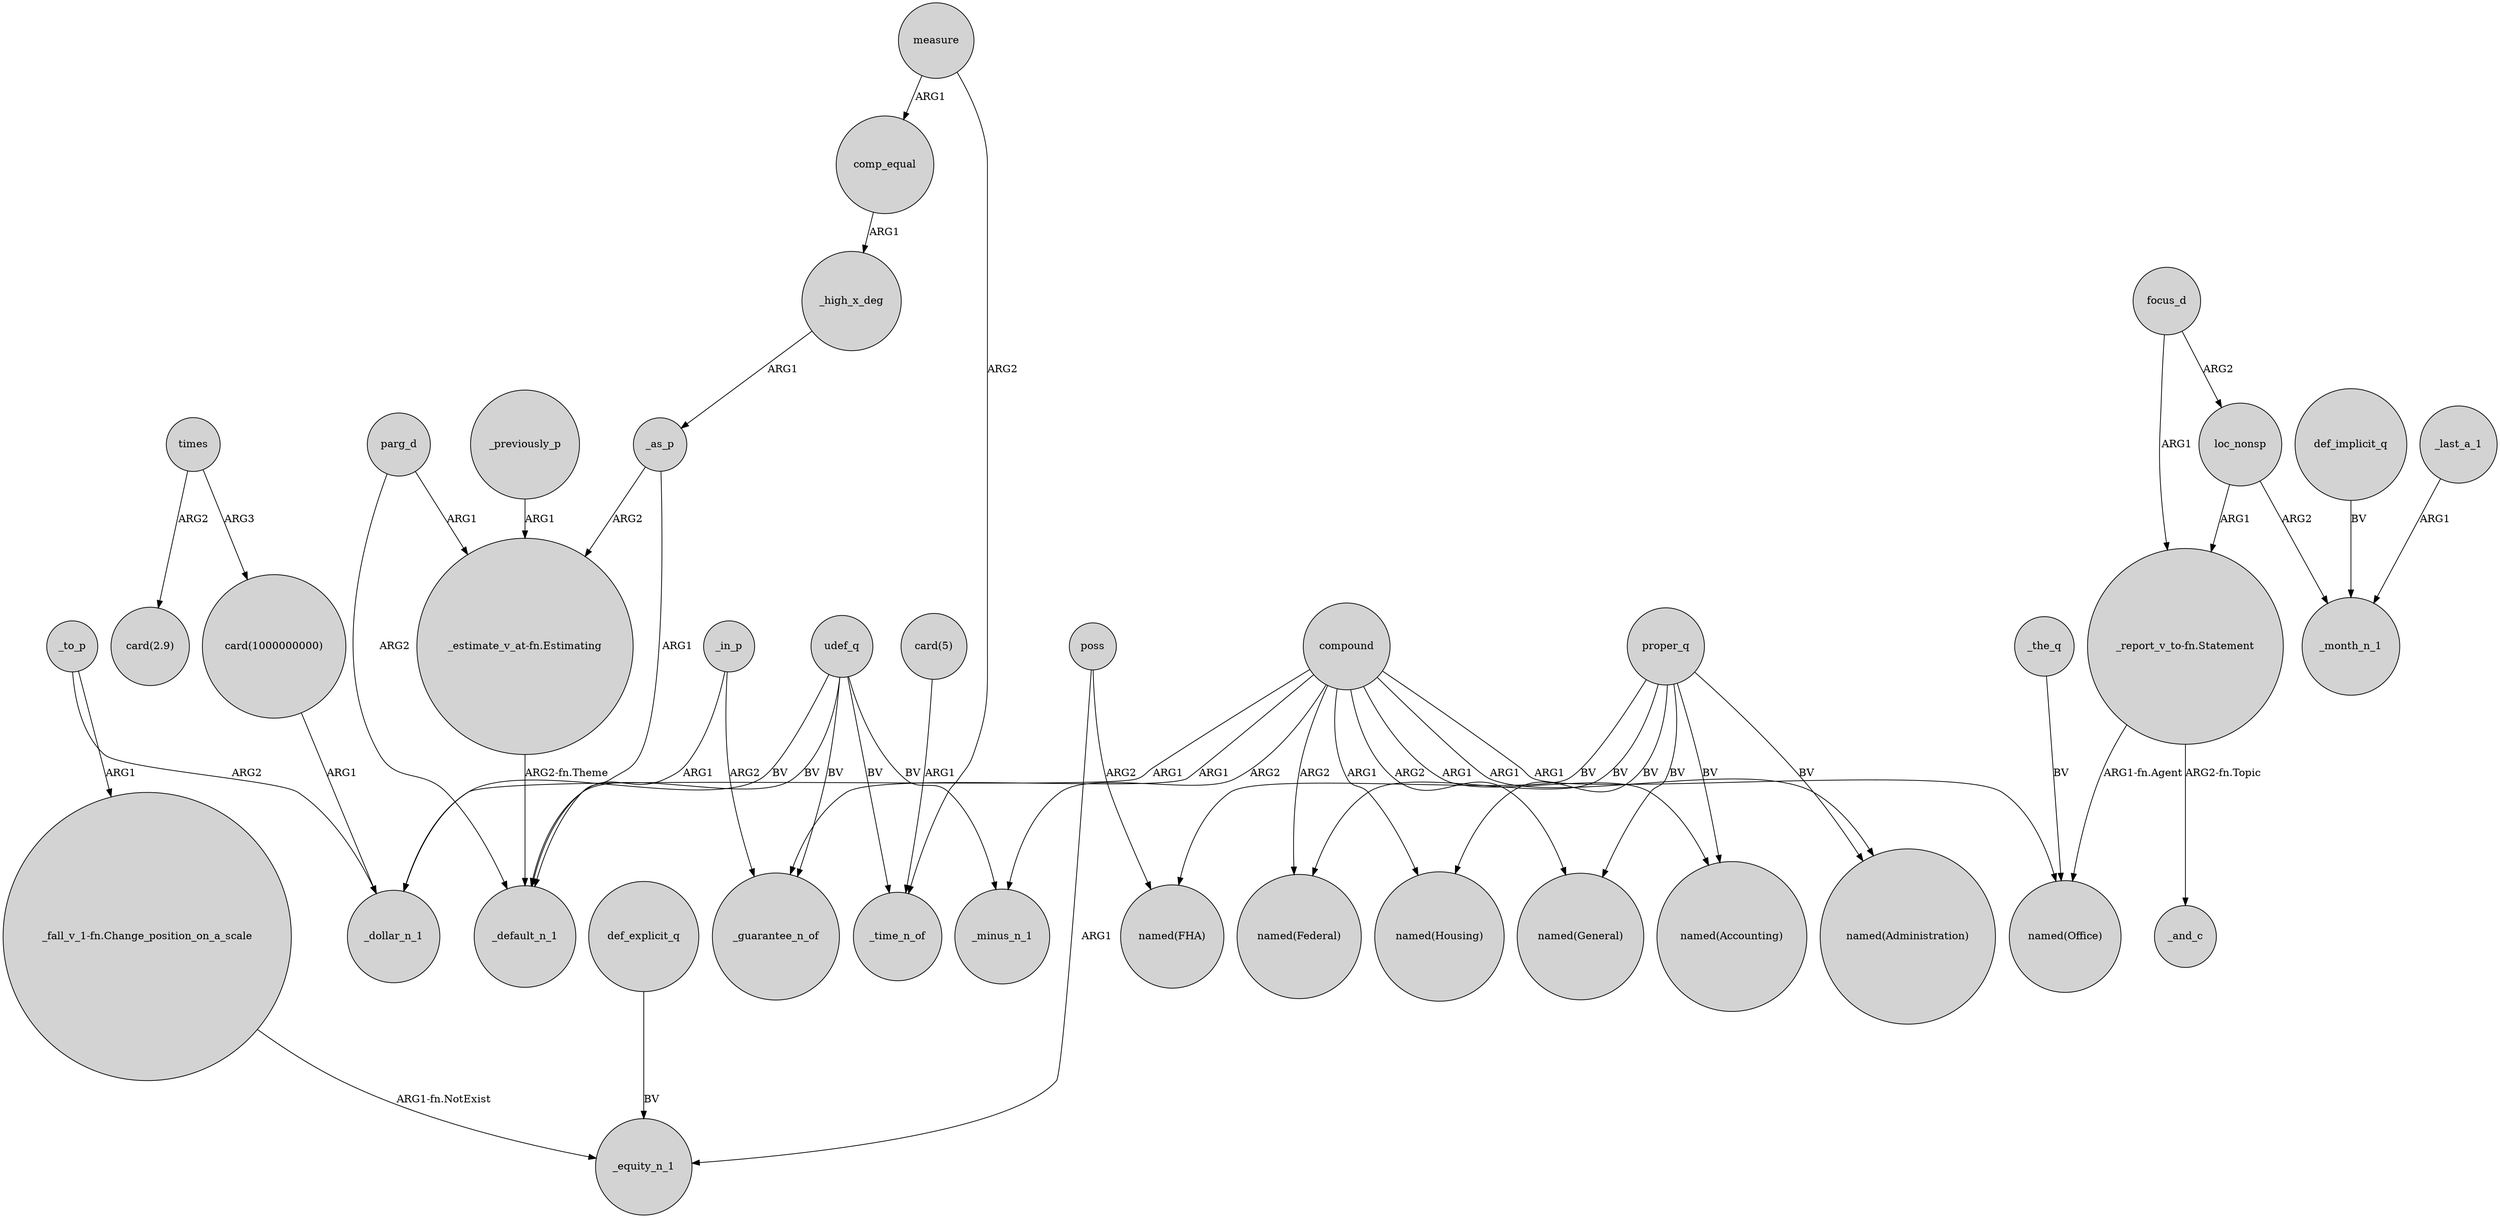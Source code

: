 digraph {
	node [shape=circle style=filled]
	proper_q -> "named(Accounting)" [label=BV]
	_in_p -> _default_n_1 [label=ARG1]
	focus_d -> loc_nonsp [label=ARG2]
	poss -> _equity_n_1 [label=ARG1]
	def_implicit_q -> _month_n_1 [label=BV]
	focus_d -> "_report_v_to-fn.Statement" [label=ARG1]
	poss -> "named(FHA)" [label=ARG2]
	_to_p -> _dollar_n_1 [label=ARG2]
	times -> "card(2.9)" [label=ARG2]
	proper_q -> "named(Housing)" [label=BV]
	_as_p -> "_estimate_v_at-fn.Estimating" [label=ARG2]
	"_report_v_to-fn.Statement" -> "named(Office)" [label="ARG1-fn.Agent"]
	compound -> "named(Office)" [label=ARG1]
	_previously_p -> "_estimate_v_at-fn.Estimating" [label=ARG1]
	proper_q -> "named(General)" [label=BV]
	udef_q -> _guarantee_n_of [label=BV]
	udef_q -> _default_n_1 [label=BV]
	loc_nonsp -> "_report_v_to-fn.Statement" [label=ARG1]
	compound -> "named(General)" [label=ARG2]
	proper_q -> "named(Administration)" [label=BV]
	def_explicit_q -> _equity_n_1 [label=BV]
	_as_p -> _default_n_1 [label=ARG1]
	compound -> "named(Administration)" [label=ARG1]
	compound -> _dollar_n_1 [label=ARG1]
	times -> "card(1000000000)" [label=ARG3]
	"_fall_v_1-fn.Change_position_on_a_scale" -> _equity_n_1 [label="ARG1-fn.NotExist"]
	_the_q -> "named(Office)" [label=BV]
	compound -> "named(Accounting)" [label=ARG1]
	udef_q -> _time_n_of [label=BV]
	"_estimate_v_at-fn.Estimating" -> _default_n_1 [label="ARG2-fn.Theme"]
	"_report_v_to-fn.Statement" -> _and_c [label="ARG2-fn.Topic"]
	"card(5)" -> _time_n_of [label=ARG1]
	_in_p -> _guarantee_n_of [label=ARG2]
	proper_q -> "named(Federal)" [label=BV]
	parg_d -> "_estimate_v_at-fn.Estimating" [label=ARG1]
	measure -> _time_n_of [label=ARG2]
	parg_d -> _default_n_1 [label=ARG2]
	_last_a_1 -> _month_n_1 [label=ARG1]
	_high_x_deg -> _as_p [label=ARG1]
	measure -> comp_equal [label=ARG1]
	compound -> _guarantee_n_of [label=ARG1]
	loc_nonsp -> _month_n_1 [label=ARG2]
	compound -> "named(Housing)" [label=ARG1]
	compound -> _minus_n_1 [label=ARG2]
	udef_q -> _minus_n_1 [label=BV]
	compound -> "named(Federal)" [label=ARG2]
	"card(1000000000)" -> _dollar_n_1 [label=ARG1]
	_to_p -> "_fall_v_1-fn.Change_position_on_a_scale" [label=ARG1]
	udef_q -> _dollar_n_1 [label=BV]
	comp_equal -> _high_x_deg [label=ARG1]
	proper_q -> "named(FHA)" [label=BV]
}
